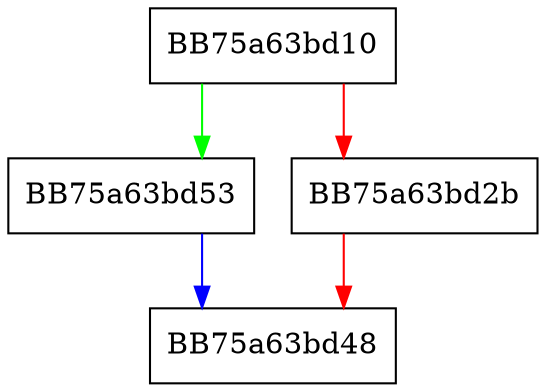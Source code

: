 digraph GetSize {
  node [shape="box"];
  graph [splines=ortho];
  BB75a63bd10 -> BB75a63bd53 [color="green"];
  BB75a63bd10 -> BB75a63bd2b [color="red"];
  BB75a63bd2b -> BB75a63bd48 [color="red"];
  BB75a63bd53 -> BB75a63bd48 [color="blue"];
}